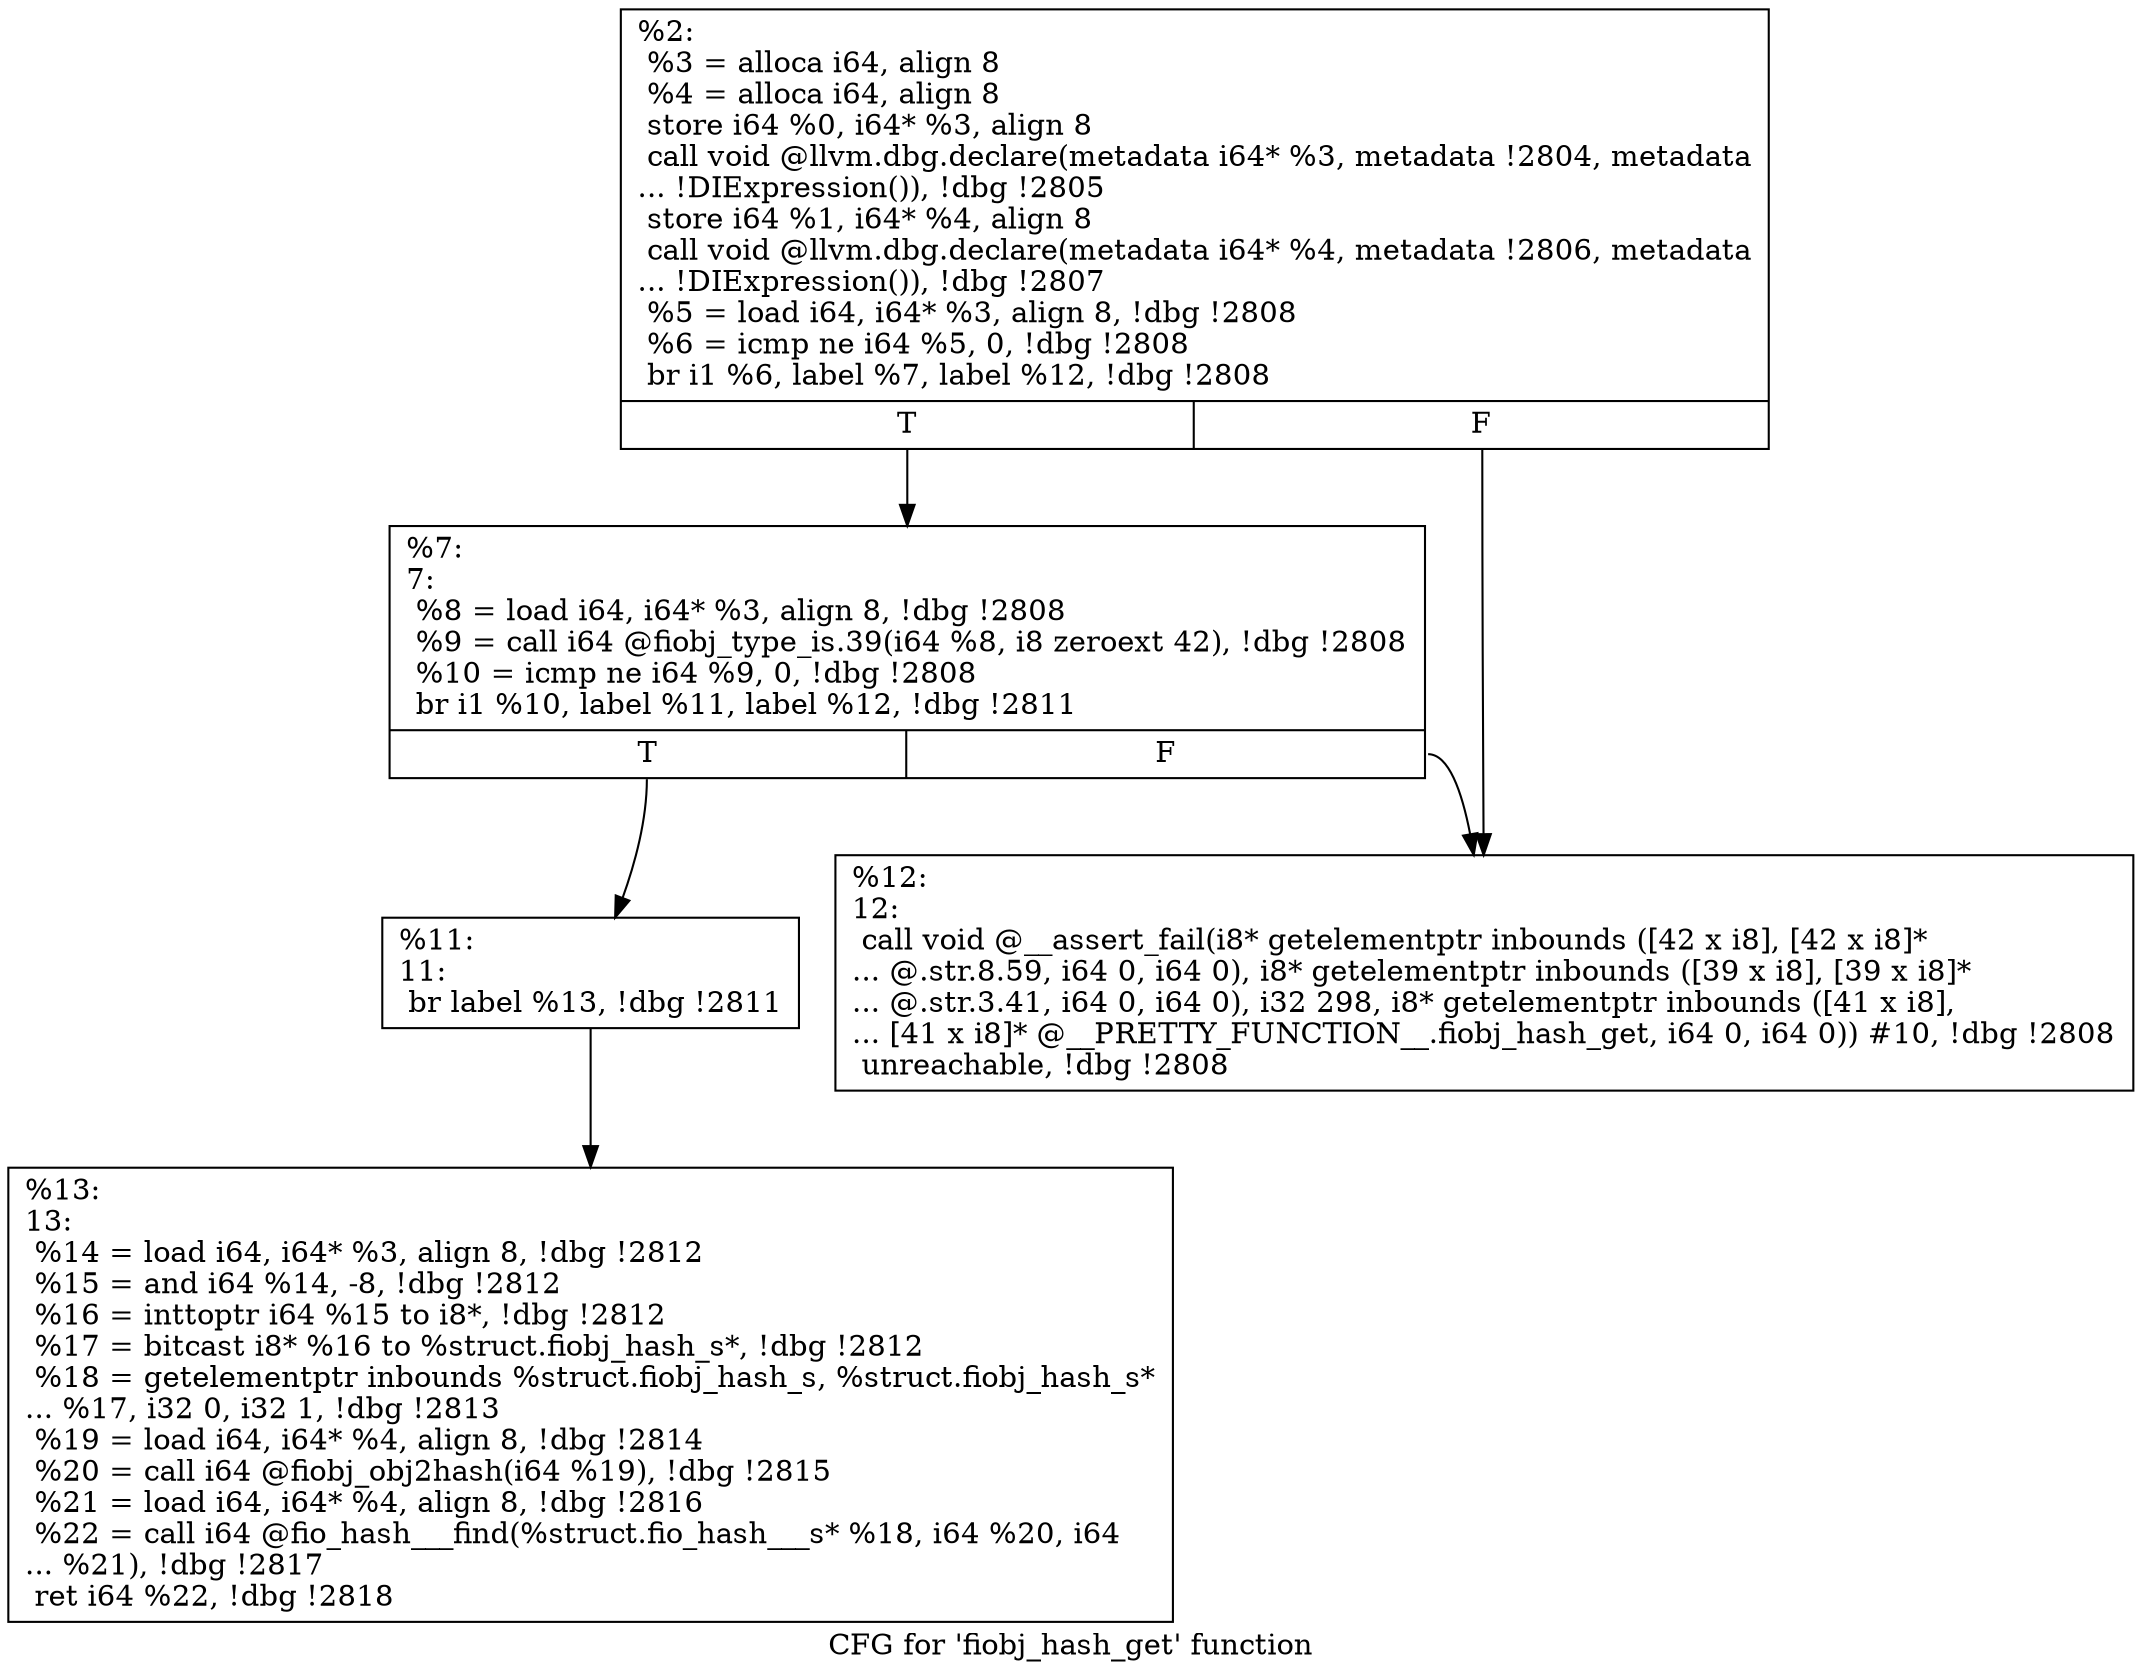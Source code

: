 digraph "CFG for 'fiobj_hash_get' function" {
	label="CFG for 'fiobj_hash_get' function";

	Node0x556851e8e1c0 [shape=record,label="{%2:\l  %3 = alloca i64, align 8\l  %4 = alloca i64, align 8\l  store i64 %0, i64* %3, align 8\l  call void @llvm.dbg.declare(metadata i64* %3, metadata !2804, metadata\l... !DIExpression()), !dbg !2805\l  store i64 %1, i64* %4, align 8\l  call void @llvm.dbg.declare(metadata i64* %4, metadata !2806, metadata\l... !DIExpression()), !dbg !2807\l  %5 = load i64, i64* %3, align 8, !dbg !2808\l  %6 = icmp ne i64 %5, 0, !dbg !2808\l  br i1 %6, label %7, label %12, !dbg !2808\l|{<s0>T|<s1>F}}"];
	Node0x556851e8e1c0:s0 -> Node0x556851e8ee70;
	Node0x556851e8e1c0:s1 -> Node0x556851e8ef10;
	Node0x556851e8ee70 [shape=record,label="{%7:\l7:                                                \l  %8 = load i64, i64* %3, align 8, !dbg !2808\l  %9 = call i64 @fiobj_type_is.39(i64 %8, i8 zeroext 42), !dbg !2808\l  %10 = icmp ne i64 %9, 0, !dbg !2808\l  br i1 %10, label %11, label %12, !dbg !2811\l|{<s0>T|<s1>F}}"];
	Node0x556851e8ee70:s0 -> Node0x556851e8eec0;
	Node0x556851e8ee70:s1 -> Node0x556851e8ef10;
	Node0x556851e8eec0 [shape=record,label="{%11:\l11:                                               \l  br label %13, !dbg !2811\l}"];
	Node0x556851e8eec0 -> Node0x556851e8ef60;
	Node0x556851e8ef10 [shape=record,label="{%12:\l12:                                               \l  call void @__assert_fail(i8* getelementptr inbounds ([42 x i8], [42 x i8]*\l... @.str.8.59, i64 0, i64 0), i8* getelementptr inbounds ([39 x i8], [39 x i8]*\l... @.str.3.41, i64 0, i64 0), i32 298, i8* getelementptr inbounds ([41 x i8],\l... [41 x i8]* @__PRETTY_FUNCTION__.fiobj_hash_get, i64 0, i64 0)) #10, !dbg !2808\l  unreachable, !dbg !2808\l}"];
	Node0x556851e8ef60 [shape=record,label="{%13:\l13:                                               \l  %14 = load i64, i64* %3, align 8, !dbg !2812\l  %15 = and i64 %14, -8, !dbg !2812\l  %16 = inttoptr i64 %15 to i8*, !dbg !2812\l  %17 = bitcast i8* %16 to %struct.fiobj_hash_s*, !dbg !2812\l  %18 = getelementptr inbounds %struct.fiobj_hash_s, %struct.fiobj_hash_s*\l... %17, i32 0, i32 1, !dbg !2813\l  %19 = load i64, i64* %4, align 8, !dbg !2814\l  %20 = call i64 @fiobj_obj2hash(i64 %19), !dbg !2815\l  %21 = load i64, i64* %4, align 8, !dbg !2816\l  %22 = call i64 @fio_hash___find(%struct.fio_hash___s* %18, i64 %20, i64\l... %21), !dbg !2817\l  ret i64 %22, !dbg !2818\l}"];
}

